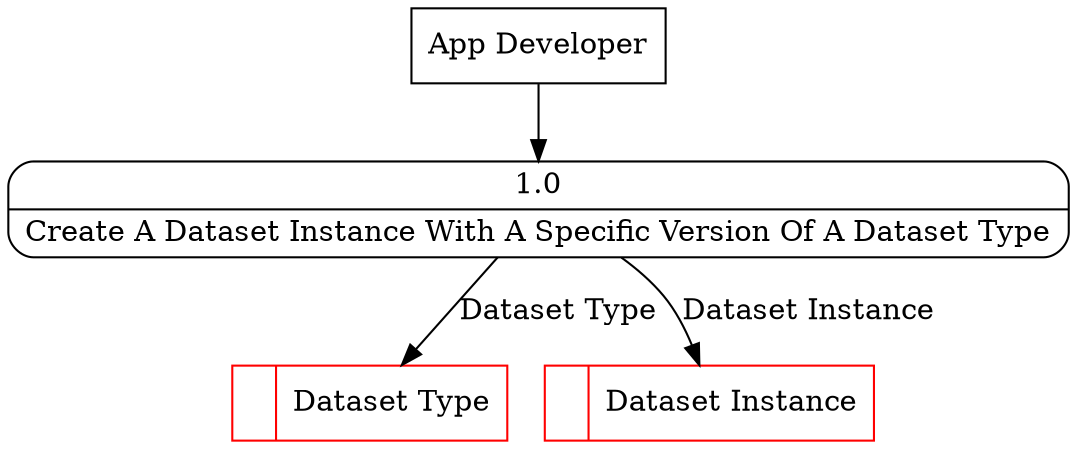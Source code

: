 digraph dfd2{ 
node[shape=record]
200 [label="<f0>  |<f1> Dataset Type " color=red];
201 [label="<f0>  |<f1> Dataset Instance " color=red];
202 [label="App Developer" shape=box];
203 [label="{<f0> 1.0|<f1> Create A Dataset Instance With A Specific Version Of A Dataset Type }" shape=Mrecord];
202 -> 203
203 -> 201 [label="Dataset Instance"]
203 -> 200 [label="Dataset Type"]
}